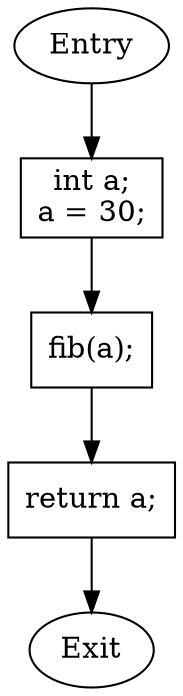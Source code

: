 digraph CFG_main {
    node [shape=box];
    entry [label="Entry", shape=ellipse];
    exit [label="Exit", shape=ellipse];
    node1 [label="int a;\na = 30;"];
    node2 [label="fib(a);"];
    node3 [label="return a;"];

    entry -> node1;
    node1 -> node2;
    node2 -> node3;
    node3 -> exit;
}